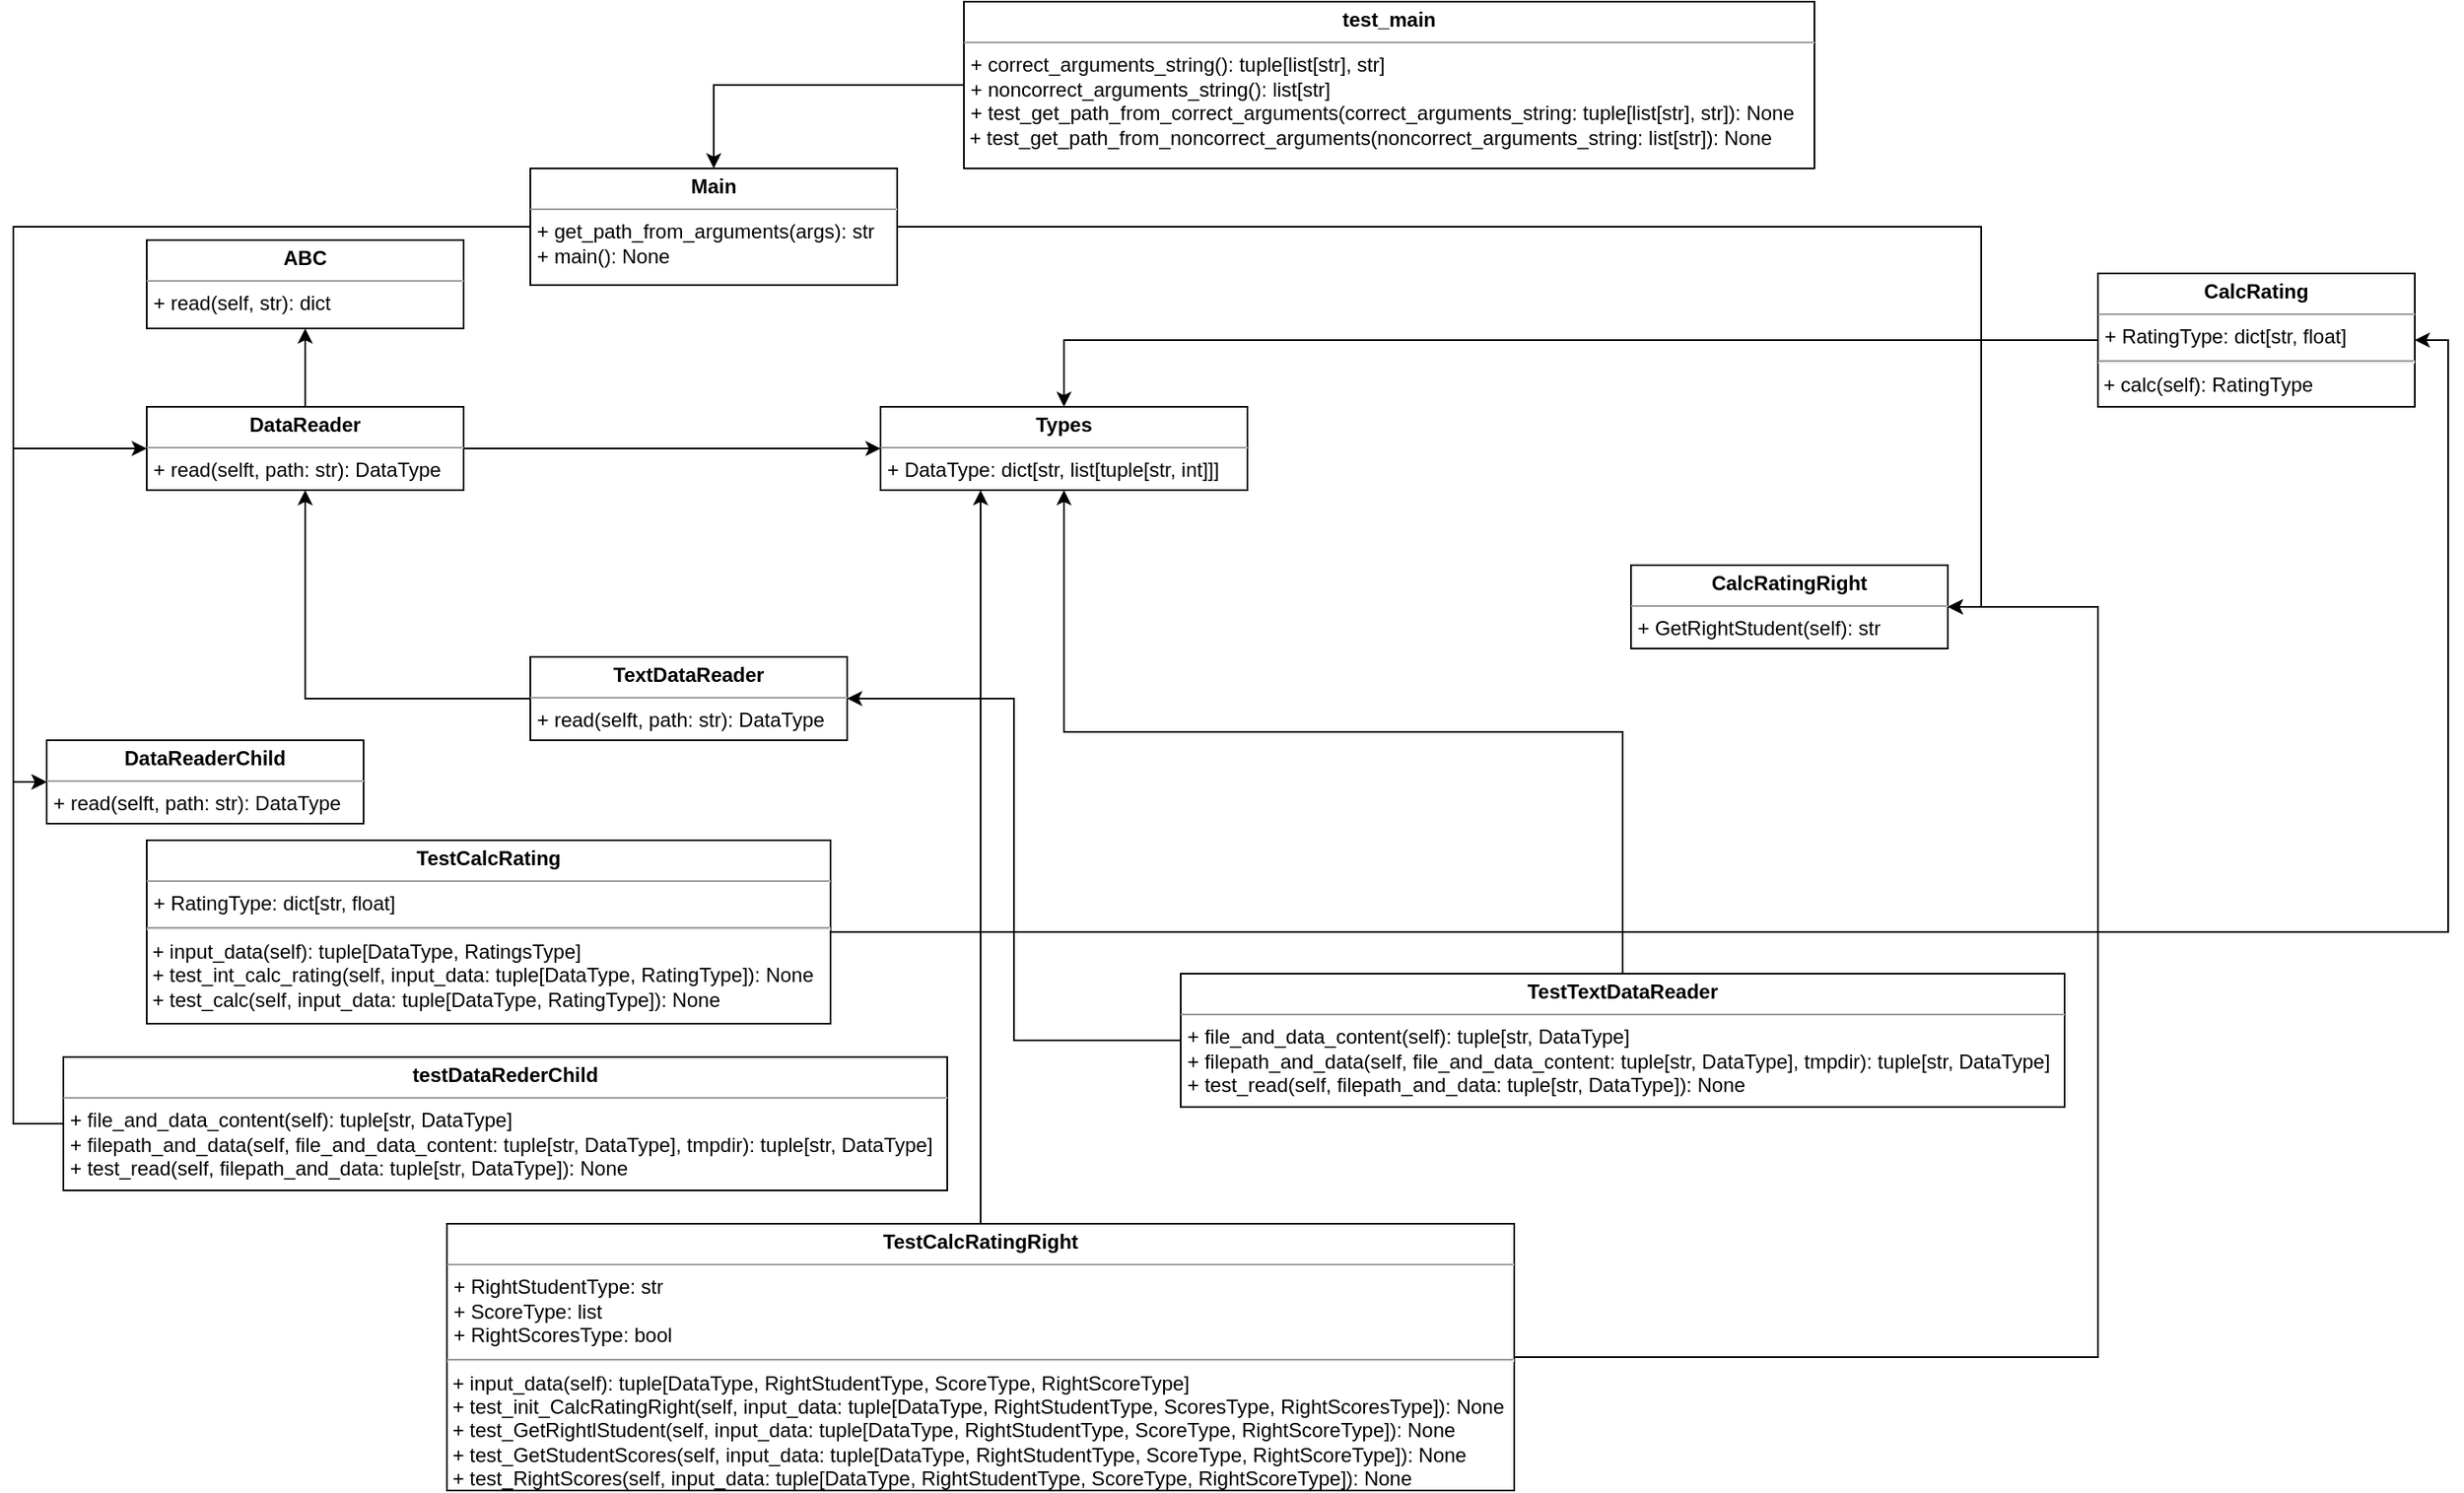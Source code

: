<mxfile version="20.4.1" type="device"><diagram name="Page-1" id="c4acf3e9-155e-7222-9cf6-157b1a14988f"><mxGraphModel dx="1632" dy="1560" grid="1" gridSize="10" guides="1" tooltips="1" connect="1" arrows="1" fold="1" page="1" pageScale="1" pageWidth="850" pageHeight="1100" background="none" math="0" shadow="0"><root><mxCell id="0"/><mxCell id="1" parent="0"/><mxCell id="5d2195bd80daf111-18" value="&lt;p style=&quot;margin:0px;margin-top:4px;text-align:center;&quot;&gt;&lt;b&gt;ABC&lt;/b&gt;&lt;/p&gt;&lt;hr size=&quot;1&quot;&gt;&lt;p style=&quot;margin:0px;margin-left:4px;&quot;&gt;+ read(self, str): dict&lt;/p&gt;" style="verticalAlign=top;align=left;overflow=fill;fontSize=12;fontFamily=Helvetica;html=1;rounded=0;shadow=0;comic=0;labelBackgroundColor=none;strokeWidth=1" parent="1" vertex="1"><mxGeometry x="50" y="60" width="190" height="53" as="geometry"/></mxCell><mxCell id="F7jKtLvkaVl_g1kAGOMZ-14" style="edgeStyle=orthogonalEdgeStyle;rounded=0;orthogonalLoop=1;jettySize=auto;html=1;entryX=0.5;entryY=1;entryDx=0;entryDy=0;" parent="1" source="5d2195bd80daf111-19" target="5d2195bd80daf111-18" edge="1"><mxGeometry relative="1" as="geometry"/></mxCell><mxCell id="F7jKtLvkaVl_g1kAGOMZ-15" style="edgeStyle=orthogonalEdgeStyle;rounded=0;orthogonalLoop=1;jettySize=auto;html=1;entryX=0;entryY=0.5;entryDx=0;entryDy=0;" parent="1" source="5d2195bd80daf111-19" target="F7jKtLvkaVl_g1kAGOMZ-3" edge="1"><mxGeometry relative="1" as="geometry"/></mxCell><mxCell id="5d2195bd80daf111-19" value="&lt;p style=&quot;margin:0px;margin-top:4px;text-align:center;&quot;&gt;&lt;b&gt;DataReader&lt;/b&gt;&lt;/p&gt;&lt;hr size=&quot;1&quot;&gt;&lt;p style=&quot;margin:0px;margin-left:4px;&quot;&gt;+ read(selft, path: str): DataType&lt;/p&gt;" style="verticalAlign=top;align=left;overflow=fill;fontSize=12;fontFamily=Helvetica;html=1;rounded=0;shadow=0;comic=0;labelBackgroundColor=none;strokeWidth=1" parent="1" vertex="1"><mxGeometry x="50" y="160" width="190" height="50" as="geometry"/></mxCell><mxCell id="F7jKtLvkaVl_g1kAGOMZ-17" style="edgeStyle=orthogonalEdgeStyle;rounded=0;orthogonalLoop=1;jettySize=auto;html=1;entryX=0;entryY=0.5;entryDx=0;entryDy=0;exitX=0;exitY=0.5;exitDx=0;exitDy=0;" parent="1" source="F7jKtLvkaVl_g1kAGOMZ-1" target="5d2195bd80daf111-19" edge="1"><mxGeometry relative="1" as="geometry"/></mxCell><mxCell id="F7jKtLvkaVl_g1kAGOMZ-1" value="&lt;p style=&quot;margin:0px;margin-top:4px;text-align:center;&quot;&gt;&lt;b&gt;DataReaderChild&lt;/b&gt;&lt;/p&gt;&lt;hr size=&quot;1&quot;&gt;&lt;p style=&quot;margin:0px;margin-left:4px;&quot;&gt;+ read(selft, path: str): DataType&lt;/p&gt;" style="verticalAlign=top;align=left;overflow=fill;fontSize=12;fontFamily=Helvetica;html=1;rounded=0;shadow=0;comic=0;labelBackgroundColor=none;strokeWidth=1" parent="1" vertex="1"><mxGeometry x="-10" y="360" width="190" height="50" as="geometry"/></mxCell><mxCell id="F7jKtLvkaVl_g1kAGOMZ-16" style="edgeStyle=orthogonalEdgeStyle;rounded=0;orthogonalLoop=1;jettySize=auto;html=1;entryX=0.5;entryY=1;entryDx=0;entryDy=0;" parent="1" source="F7jKtLvkaVl_g1kAGOMZ-2" target="5d2195bd80daf111-19" edge="1"><mxGeometry relative="1" as="geometry"/></mxCell><mxCell id="F7jKtLvkaVl_g1kAGOMZ-2" value="&lt;p style=&quot;margin:0px;margin-top:4px;text-align:center;&quot;&gt;&lt;b&gt;TextDataReader&lt;/b&gt;&lt;/p&gt;&lt;hr size=&quot;1&quot;&gt;&lt;p style=&quot;margin:0px;margin-left:4px;&quot;&gt;+ read(selft, path: str): DataType&lt;/p&gt;" style="verticalAlign=top;align=left;overflow=fill;fontSize=12;fontFamily=Helvetica;html=1;rounded=0;shadow=0;comic=0;labelBackgroundColor=none;strokeWidth=1" parent="1" vertex="1"><mxGeometry x="280" y="310" width="190" height="50" as="geometry"/></mxCell><mxCell id="F7jKtLvkaVl_g1kAGOMZ-3" value="&lt;p style=&quot;margin:0px;margin-top:4px;text-align:center;&quot;&gt;&lt;b&gt;Types&lt;/b&gt;&lt;/p&gt;&lt;hr size=&quot;1&quot;&gt;&lt;p style=&quot;margin:0px;margin-left:4px;&quot;&gt;+ DataType: dict[str, list[tuple[str, int]]]&lt;/p&gt;" style="verticalAlign=top;align=left;overflow=fill;fontSize=12;fontFamily=Helvetica;html=1;rounded=0;shadow=0;comic=0;labelBackgroundColor=none;strokeWidth=1" parent="1" vertex="1"><mxGeometry x="490" y="160" width="220" height="50" as="geometry"/></mxCell><mxCell id="F7jKtLvkaVl_g1kAGOMZ-18" style="edgeStyle=orthogonalEdgeStyle;rounded=0;orthogonalLoop=1;jettySize=auto;html=1;entryX=0.5;entryY=0;entryDx=0;entryDy=0;" parent="1" source="F7jKtLvkaVl_g1kAGOMZ-4" target="F7jKtLvkaVl_g1kAGOMZ-3" edge="1"><mxGeometry relative="1" as="geometry"/></mxCell><mxCell id="F7jKtLvkaVl_g1kAGOMZ-4" value="&lt;p style=&quot;margin:0px;margin-top:4px;text-align:center;&quot;&gt;&lt;b&gt;CalcRating&lt;/b&gt;&lt;/p&gt;&lt;hr size=&quot;1&quot;&gt;&lt;p style=&quot;margin:0px;margin-left:4px;&quot;&gt;+ RatingType: dict[str, float]&lt;/p&gt;&lt;hr&gt;&amp;nbsp;+ calc(self): RatingType" style="verticalAlign=top;align=left;overflow=fill;fontSize=12;fontFamily=Helvetica;html=1;rounded=0;shadow=0;comic=0;labelBackgroundColor=none;strokeWidth=1" parent="1" vertex="1"><mxGeometry x="1220" y="80" width="190" height="80" as="geometry"/></mxCell><mxCell id="F7jKtLvkaVl_g1kAGOMZ-22" style="edgeStyle=orthogonalEdgeStyle;rounded=0;orthogonalLoop=1;jettySize=auto;html=1;entryX=1;entryY=0.5;entryDx=0;entryDy=0;" parent="1" source="F7jKtLvkaVl_g1kAGOMZ-5" target="F7jKtLvkaVl_g1kAGOMZ-6" edge="1"><mxGeometry relative="1" as="geometry"/></mxCell><mxCell id="F7jKtLvkaVl_g1kAGOMZ-23" style="edgeStyle=orthogonalEdgeStyle;rounded=0;orthogonalLoop=1;jettySize=auto;html=1;entryX=0;entryY=0.5;entryDx=0;entryDy=0;" parent="1" source="F7jKtLvkaVl_g1kAGOMZ-5" target="F7jKtLvkaVl_g1kAGOMZ-1" edge="1"><mxGeometry relative="1" as="geometry"/></mxCell><mxCell id="F7jKtLvkaVl_g1kAGOMZ-5" value="&lt;p style=&quot;margin:0px;margin-top:4px;text-align:center;&quot;&gt;&lt;b&gt;Main&lt;/b&gt;&lt;/p&gt;&lt;hr size=&quot;1&quot;&gt;&lt;p style=&quot;margin:0px;margin-left:4px;&quot;&gt;+ get_path_from_arguments(args): str&lt;/p&gt;&lt;p style=&quot;margin:0px;margin-left:4px;&quot;&gt;+ main(): None&lt;/p&gt;" style="verticalAlign=top;align=left;overflow=fill;fontSize=12;fontFamily=Helvetica;html=1;rounded=0;shadow=0;comic=0;labelBackgroundColor=none;strokeWidth=1" parent="1" vertex="1"><mxGeometry x="280" y="17" width="220" height="70" as="geometry"/></mxCell><mxCell id="F7jKtLvkaVl_g1kAGOMZ-6" value="&lt;p style=&quot;margin:0px;margin-top:4px;text-align:center;&quot;&gt;&lt;b&gt;CalcRatingRight&lt;/b&gt;&lt;/p&gt;&lt;hr size=&quot;1&quot;&gt;&lt;p style=&quot;margin:0px;margin-left:4px;&quot;&gt;+ GetRightStudent(self): str&lt;/p&gt;" style="verticalAlign=top;align=left;overflow=fill;fontSize=12;fontFamily=Helvetica;html=1;rounded=0;shadow=0;comic=0;labelBackgroundColor=none;strokeWidth=1" parent="1" vertex="1"><mxGeometry x="940" y="255" width="190" height="50" as="geometry"/></mxCell><mxCell id="F7jKtLvkaVl_g1kAGOMZ-24" style="edgeStyle=orthogonalEdgeStyle;rounded=0;orthogonalLoop=1;jettySize=auto;html=1;entryX=1;entryY=0.5;entryDx=0;entryDy=0;" parent="1" source="F7jKtLvkaVl_g1kAGOMZ-7" target="F7jKtLvkaVl_g1kAGOMZ-4" edge="1"><mxGeometry relative="1" as="geometry"/></mxCell><mxCell id="F7jKtLvkaVl_g1kAGOMZ-7" value="&lt;p style=&quot;margin:0px;margin-top:4px;text-align:center;&quot;&gt;&lt;b&gt;TestCalcRating&lt;/b&gt;&lt;/p&gt;&lt;hr size=&quot;1&quot;&gt;&lt;p style=&quot;margin:0px;margin-left:4px;&quot;&gt;+ RatingType: dict[str, float]&lt;/p&gt;&lt;hr&gt;&amp;nbsp;+ input_data(self): tuple[DataType, RatingsType]&lt;br&gt;&amp;nbsp;+ test_int_calc_rating(self, input_data: tuple[DataType, RatingType]): None&lt;br&gt;&amp;nbsp;+ test_calc(self, input_data: tuple[DataType, RatingType]): None" style="verticalAlign=top;align=left;overflow=fill;fontSize=12;fontFamily=Helvetica;html=1;rounded=0;shadow=0;comic=0;labelBackgroundColor=none;strokeWidth=1" parent="1" vertex="1"><mxGeometry x="50" y="420" width="410" height="110" as="geometry"/></mxCell><mxCell id="F7jKtLvkaVl_g1kAGOMZ-25" style="edgeStyle=orthogonalEdgeStyle;rounded=0;orthogonalLoop=1;jettySize=auto;html=1;entryX=0.5;entryY=0;entryDx=0;entryDy=0;" parent="1" source="F7jKtLvkaVl_g1kAGOMZ-8" target="F7jKtLvkaVl_g1kAGOMZ-5" edge="1"><mxGeometry relative="1" as="geometry"/></mxCell><mxCell id="F7jKtLvkaVl_g1kAGOMZ-8" value="&lt;p style=&quot;margin:0px;margin-top:4px;text-align:center;&quot;&gt;&lt;b&gt;test_main&lt;/b&gt;&lt;/p&gt;&lt;hr size=&quot;1&quot;&gt;&lt;p style=&quot;margin:0px;margin-left:4px;&quot;&gt;+ correct_arguments_string(): tuple[list[str], str]&lt;/p&gt;&lt;p style=&quot;margin:0px;margin-left:4px;&quot;&gt;+ noncorrect_arguments_string(): list[str]&lt;/p&gt;&lt;p style=&quot;margin:0px;margin-left:4px;&quot;&gt;+ test_get_path_from_correct_arguments(correct_arguments_string: tuple[list[str], str]): None&lt;/p&gt;&amp;nbsp;+ test_get_path_from_noncorrect_arguments(noncorrect_arguments_string: list[str]): None" style="verticalAlign=top;align=left;overflow=fill;fontSize=12;fontFamily=Helvetica;html=1;rounded=0;shadow=0;comic=0;labelBackgroundColor=none;strokeWidth=1" parent="1" vertex="1"><mxGeometry x="540" y="-83" width="510" height="100" as="geometry"/></mxCell><mxCell id="F7jKtLvkaVl_g1kAGOMZ-26" style="edgeStyle=orthogonalEdgeStyle;rounded=0;orthogonalLoop=1;jettySize=auto;html=1;entryX=0;entryY=0.5;entryDx=0;entryDy=0;exitX=0;exitY=0.5;exitDx=0;exitDy=0;" parent="1" source="F7jKtLvkaVl_g1kAGOMZ-9" target="F7jKtLvkaVl_g1kAGOMZ-1" edge="1"><mxGeometry relative="1" as="geometry"/></mxCell><mxCell id="F7jKtLvkaVl_g1kAGOMZ-9" value="&lt;p style=&quot;margin:0px;margin-top:4px;text-align:center;&quot;&gt;&lt;b&gt;testDataRederChild&lt;/b&gt;&lt;/p&gt;&lt;hr size=&quot;1&quot;&gt;&lt;p style=&quot;margin:0px;margin-left:4px;&quot;&gt;+ file_and_data_content(self): tuple[str, DataType]&lt;/p&gt;&lt;p style=&quot;margin:0px;margin-left:4px;&quot;&gt;+ filepath_and_data(self, file_and_data_content: tuple[str, DataType], tmpdir): tuple[str, DataType]&lt;/p&gt;&lt;p style=&quot;margin:0px;margin-left:4px;&quot;&gt;+ test_read(self, filepath_and_data: tuple[str, DataType]): None&lt;/p&gt;" style="verticalAlign=top;align=left;overflow=fill;fontSize=12;fontFamily=Helvetica;html=1;rounded=0;shadow=0;comic=0;labelBackgroundColor=none;strokeWidth=1" parent="1" vertex="1"><mxGeometry y="550" width="530" height="80" as="geometry"/></mxCell><mxCell id="F7jKtLvkaVl_g1kAGOMZ-27" style="edgeStyle=orthogonalEdgeStyle;rounded=0;orthogonalLoop=1;jettySize=auto;html=1;entryX=1;entryY=0.5;entryDx=0;entryDy=0;" parent="1" source="F7jKtLvkaVl_g1kAGOMZ-10" target="F7jKtLvkaVl_g1kAGOMZ-6" edge="1"><mxGeometry relative="1" as="geometry"><mxPoint x="980" y="320" as="targetPoint"/><Array as="points"><mxPoint x="1220" y="730"/><mxPoint x="1220" y="280"/></Array></mxGeometry></mxCell><mxCell id="F7jKtLvkaVl_g1kAGOMZ-31" style="edgeStyle=orthogonalEdgeStyle;rounded=0;orthogonalLoop=1;jettySize=auto;html=1;" parent="1" source="F7jKtLvkaVl_g1kAGOMZ-10" edge="1"><mxGeometry relative="1" as="geometry"><mxPoint x="550" y="210" as="targetPoint"/></mxGeometry></mxCell><mxCell id="F7jKtLvkaVl_g1kAGOMZ-10" value="&lt;p style=&quot;margin:0px;margin-top:4px;text-align:center;&quot;&gt;&lt;b&gt;TestCalcRatingRight&lt;/b&gt;&lt;/p&gt;&lt;hr size=&quot;1&quot;&gt;&lt;p style=&quot;margin:0px;margin-left:4px;&quot;&gt;+ RightStudentType: str&lt;/p&gt;&lt;p style=&quot;margin:0px;margin-left:4px;&quot;&gt;+ ScoreType: list&lt;/p&gt;&lt;p style=&quot;margin:0px;margin-left:4px;&quot;&gt;+ RightScoresType: bool&lt;/p&gt;&lt;hr&gt;&amp;nbsp;+ input_data(self): tuple[DataType, RightStudentType, ScoreType, RightScoreType]&lt;br&gt;&amp;nbsp;+ test_init_CalcRatingRight(self, input_data: tuple[DataType, RightStudentType, ScoresType, RightScoresType]): None&lt;br&gt;&amp;nbsp;+ test_GetRightlStudent(self, input_data: tuple[DataType, RightStudentType, ScoreType, RightScoreType]): None&lt;br&gt;&amp;nbsp;+ test_GetStudentScores(self, input_data: tuple[DataType, RightStudentType, ScoreType, RightScoreType]): None&lt;br&gt;&amp;nbsp;+ test_RightScores(self, input_data: tuple[DataType, RightStudentType, ScoreType, RightScoreType]): None" style="verticalAlign=top;align=left;overflow=fill;fontSize=12;fontFamily=Helvetica;html=1;rounded=0;shadow=0;comic=0;labelBackgroundColor=none;strokeWidth=1" parent="1" vertex="1"><mxGeometry x="230" y="650" width="640" height="160" as="geometry"/></mxCell><mxCell id="F7jKtLvkaVl_g1kAGOMZ-28" style="edgeStyle=orthogonalEdgeStyle;rounded=0;orthogonalLoop=1;jettySize=auto;html=1;entryX=1;entryY=0.5;entryDx=0;entryDy=0;" parent="1" source="F7jKtLvkaVl_g1kAGOMZ-11" target="F7jKtLvkaVl_g1kAGOMZ-2" edge="1"><mxGeometry relative="1" as="geometry"/></mxCell><mxCell id="F7jKtLvkaVl_g1kAGOMZ-29" style="edgeStyle=orthogonalEdgeStyle;rounded=0;orthogonalLoop=1;jettySize=auto;html=1;entryX=0.5;entryY=1;entryDx=0;entryDy=0;" parent="1" source="F7jKtLvkaVl_g1kAGOMZ-11" target="F7jKtLvkaVl_g1kAGOMZ-3" edge="1"><mxGeometry relative="1" as="geometry"/></mxCell><mxCell id="F7jKtLvkaVl_g1kAGOMZ-11" value="&lt;p style=&quot;margin:0px;margin-top:4px;text-align:center;&quot;&gt;&lt;b&gt;TestTextDataReader&lt;/b&gt;&lt;/p&gt;&lt;hr size=&quot;1&quot;&gt;&lt;p style=&quot;margin:0px;margin-left:4px;&quot;&gt;+ file_and_data_content(self): tuple[str, DataType]&lt;/p&gt;&lt;p style=&quot;margin:0px;margin-left:4px;&quot;&gt;+ filepath_and_data(self, file_and_data_content: tuple[str, DataType], tmpdir): tuple[str, DataType]&lt;/p&gt;&lt;p style=&quot;margin:0px;margin-left:4px;&quot;&gt;+ test_read(self, filepath_and_data: tuple[str, DataType]): None&lt;/p&gt;" style="verticalAlign=top;align=left;overflow=fill;fontSize=12;fontFamily=Helvetica;html=1;rounded=0;shadow=0;comic=0;labelBackgroundColor=none;strokeWidth=1" parent="1" vertex="1"><mxGeometry x="670" y="500" width="530" height="80" as="geometry"/></mxCell></root></mxGraphModel></diagram></mxfile>